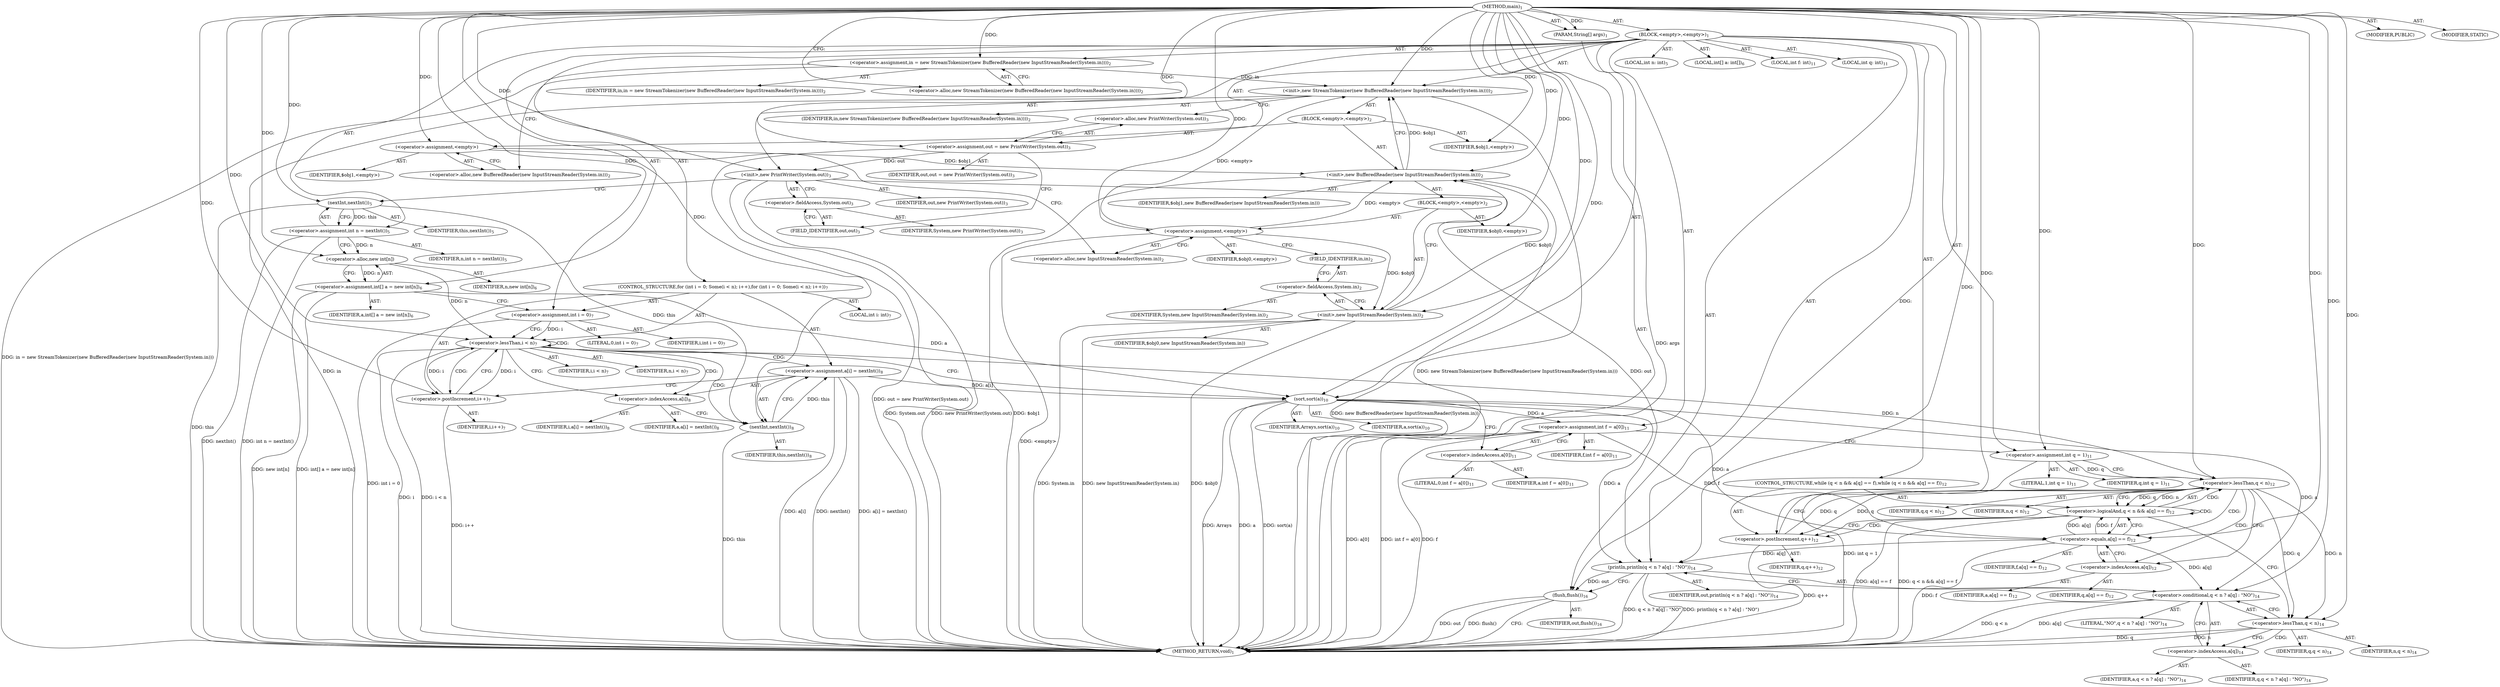 digraph "main" {  
"17" [label = <(METHOD,main)<SUB>1</SUB>> ]
"18" [label = <(PARAM,String[] args)<SUB>1</SUB>> ]
"19" [label = <(BLOCK,&lt;empty&gt;,&lt;empty&gt;)<SUB>1</SUB>> ]
"20" [label = <(&lt;operator&gt;.assignment,in = new StreamTokenizer(new BufferedReader(new InputStreamReader(System.in))))<SUB>2</SUB>> ]
"21" [label = <(IDENTIFIER,in,in = new StreamTokenizer(new BufferedReader(new InputStreamReader(System.in))))<SUB>2</SUB>> ]
"22" [label = <(&lt;operator&gt;.alloc,new StreamTokenizer(new BufferedReader(new InputStreamReader(System.in))))<SUB>2</SUB>> ]
"23" [label = <(&lt;init&gt;,new StreamTokenizer(new BufferedReader(new InputStreamReader(System.in))))<SUB>2</SUB>> ]
"24" [label = <(IDENTIFIER,in,new StreamTokenizer(new BufferedReader(new InputStreamReader(System.in))))<SUB>2</SUB>> ]
"25" [label = <(BLOCK,&lt;empty&gt;,&lt;empty&gt;)<SUB>2</SUB>> ]
"26" [label = <(&lt;operator&gt;.assignment,&lt;empty&gt;)> ]
"27" [label = <(IDENTIFIER,$obj1,&lt;empty&gt;)> ]
"28" [label = <(&lt;operator&gt;.alloc,new BufferedReader(new InputStreamReader(System.in)))<SUB>2</SUB>> ]
"29" [label = <(&lt;init&gt;,new BufferedReader(new InputStreamReader(System.in)))<SUB>2</SUB>> ]
"30" [label = <(IDENTIFIER,$obj1,new BufferedReader(new InputStreamReader(System.in)))> ]
"31" [label = <(BLOCK,&lt;empty&gt;,&lt;empty&gt;)<SUB>2</SUB>> ]
"32" [label = <(&lt;operator&gt;.assignment,&lt;empty&gt;)> ]
"33" [label = <(IDENTIFIER,$obj0,&lt;empty&gt;)> ]
"34" [label = <(&lt;operator&gt;.alloc,new InputStreamReader(System.in))<SUB>2</SUB>> ]
"35" [label = <(&lt;init&gt;,new InputStreamReader(System.in))<SUB>2</SUB>> ]
"36" [label = <(IDENTIFIER,$obj0,new InputStreamReader(System.in))> ]
"37" [label = <(&lt;operator&gt;.fieldAccess,System.in)<SUB>2</SUB>> ]
"38" [label = <(IDENTIFIER,System,new InputStreamReader(System.in))<SUB>2</SUB>> ]
"39" [label = <(FIELD_IDENTIFIER,in,in)<SUB>2</SUB>> ]
"40" [label = <(IDENTIFIER,$obj0,&lt;empty&gt;)> ]
"41" [label = <(IDENTIFIER,$obj1,&lt;empty&gt;)> ]
"42" [label = <(&lt;operator&gt;.assignment,out = new PrintWriter(System.out))<SUB>3</SUB>> ]
"43" [label = <(IDENTIFIER,out,out = new PrintWriter(System.out))<SUB>3</SUB>> ]
"44" [label = <(&lt;operator&gt;.alloc,new PrintWriter(System.out))<SUB>3</SUB>> ]
"45" [label = <(&lt;init&gt;,new PrintWriter(System.out))<SUB>3</SUB>> ]
"46" [label = <(IDENTIFIER,out,new PrintWriter(System.out))<SUB>3</SUB>> ]
"47" [label = <(&lt;operator&gt;.fieldAccess,System.out)<SUB>3</SUB>> ]
"48" [label = <(IDENTIFIER,System,new PrintWriter(System.out))<SUB>3</SUB>> ]
"49" [label = <(FIELD_IDENTIFIER,out,out)<SUB>3</SUB>> ]
"50" [label = <(LOCAL,int n: int)<SUB>5</SUB>> ]
"51" [label = <(&lt;operator&gt;.assignment,int n = nextInt())<SUB>5</SUB>> ]
"52" [label = <(IDENTIFIER,n,int n = nextInt())<SUB>5</SUB>> ]
"53" [label = <(nextInt,nextInt())<SUB>5</SUB>> ]
"54" [label = <(IDENTIFIER,this,nextInt())<SUB>5</SUB>> ]
"55" [label = <(LOCAL,int[] a: int[])<SUB>6</SUB>> ]
"56" [label = <(&lt;operator&gt;.assignment,int[] a = new int[n])<SUB>6</SUB>> ]
"57" [label = <(IDENTIFIER,a,int[] a = new int[n])<SUB>6</SUB>> ]
"58" [label = <(&lt;operator&gt;.alloc,new int[n])> ]
"59" [label = <(IDENTIFIER,n,new int[n])<SUB>6</SUB>> ]
"60" [label = <(CONTROL_STRUCTURE,for (int i = 0; Some(i &lt; n); i++),for (int i = 0; Some(i &lt; n); i++))<SUB>7</SUB>> ]
"61" [label = <(LOCAL,int i: int)<SUB>7</SUB>> ]
"62" [label = <(&lt;operator&gt;.assignment,int i = 0)<SUB>7</SUB>> ]
"63" [label = <(IDENTIFIER,i,int i = 0)<SUB>7</SUB>> ]
"64" [label = <(LITERAL,0,int i = 0)<SUB>7</SUB>> ]
"65" [label = <(&lt;operator&gt;.lessThan,i &lt; n)<SUB>7</SUB>> ]
"66" [label = <(IDENTIFIER,i,i &lt; n)<SUB>7</SUB>> ]
"67" [label = <(IDENTIFIER,n,i &lt; n)<SUB>7</SUB>> ]
"68" [label = <(&lt;operator&gt;.postIncrement,i++)<SUB>7</SUB>> ]
"69" [label = <(IDENTIFIER,i,i++)<SUB>7</SUB>> ]
"70" [label = <(&lt;operator&gt;.assignment,a[i] = nextInt())<SUB>8</SUB>> ]
"71" [label = <(&lt;operator&gt;.indexAccess,a[i])<SUB>8</SUB>> ]
"72" [label = <(IDENTIFIER,a,a[i] = nextInt())<SUB>8</SUB>> ]
"73" [label = <(IDENTIFIER,i,a[i] = nextInt())<SUB>8</SUB>> ]
"74" [label = <(nextInt,nextInt())<SUB>8</SUB>> ]
"75" [label = <(IDENTIFIER,this,nextInt())<SUB>8</SUB>> ]
"76" [label = <(sort,sort(a))<SUB>10</SUB>> ]
"77" [label = <(IDENTIFIER,Arrays,sort(a))<SUB>10</SUB>> ]
"78" [label = <(IDENTIFIER,a,sort(a))<SUB>10</SUB>> ]
"79" [label = <(LOCAL,int f: int)<SUB>11</SUB>> ]
"80" [label = <(LOCAL,int q: int)<SUB>11</SUB>> ]
"81" [label = <(&lt;operator&gt;.assignment,int f = a[0])<SUB>11</SUB>> ]
"82" [label = <(IDENTIFIER,f,int f = a[0])<SUB>11</SUB>> ]
"83" [label = <(&lt;operator&gt;.indexAccess,a[0])<SUB>11</SUB>> ]
"84" [label = <(IDENTIFIER,a,int f = a[0])<SUB>11</SUB>> ]
"85" [label = <(LITERAL,0,int f = a[0])<SUB>11</SUB>> ]
"86" [label = <(&lt;operator&gt;.assignment,int q = 1)<SUB>11</SUB>> ]
"87" [label = <(IDENTIFIER,q,int q = 1)<SUB>11</SUB>> ]
"88" [label = <(LITERAL,1,int q = 1)<SUB>11</SUB>> ]
"89" [label = <(CONTROL_STRUCTURE,while (q &lt; n &amp;&amp; a[q] == f),while (q &lt; n &amp;&amp; a[q] == f))<SUB>12</SUB>> ]
"90" [label = <(&lt;operator&gt;.logicalAnd,q &lt; n &amp;&amp; a[q] == f)<SUB>12</SUB>> ]
"91" [label = <(&lt;operator&gt;.lessThan,q &lt; n)<SUB>12</SUB>> ]
"92" [label = <(IDENTIFIER,q,q &lt; n)<SUB>12</SUB>> ]
"93" [label = <(IDENTIFIER,n,q &lt; n)<SUB>12</SUB>> ]
"94" [label = <(&lt;operator&gt;.equals,a[q] == f)<SUB>12</SUB>> ]
"95" [label = <(&lt;operator&gt;.indexAccess,a[q])<SUB>12</SUB>> ]
"96" [label = <(IDENTIFIER,a,a[q] == f)<SUB>12</SUB>> ]
"97" [label = <(IDENTIFIER,q,a[q] == f)<SUB>12</SUB>> ]
"98" [label = <(IDENTIFIER,f,a[q] == f)<SUB>12</SUB>> ]
"99" [label = <(&lt;operator&gt;.postIncrement,q++)<SUB>12</SUB>> ]
"100" [label = <(IDENTIFIER,q,q++)<SUB>12</SUB>> ]
"101" [label = <(println,println(q &lt; n ? a[q] : &quot;NO&quot;))<SUB>14</SUB>> ]
"102" [label = <(IDENTIFIER,out,println(q &lt; n ? a[q] : &quot;NO&quot;))<SUB>14</SUB>> ]
"103" [label = <(&lt;operator&gt;.conditional,q &lt; n ? a[q] : &quot;NO&quot;)<SUB>14</SUB>> ]
"104" [label = <(&lt;operator&gt;.lessThan,q &lt; n)<SUB>14</SUB>> ]
"105" [label = <(IDENTIFIER,q,q &lt; n)<SUB>14</SUB>> ]
"106" [label = <(IDENTIFIER,n,q &lt; n)<SUB>14</SUB>> ]
"107" [label = <(&lt;operator&gt;.indexAccess,a[q])<SUB>14</SUB>> ]
"108" [label = <(IDENTIFIER,a,q &lt; n ? a[q] : &quot;NO&quot;)<SUB>14</SUB>> ]
"109" [label = <(IDENTIFIER,q,q &lt; n ? a[q] : &quot;NO&quot;)<SUB>14</SUB>> ]
"110" [label = <(LITERAL,&quot;NO&quot;,q &lt; n ? a[q] : &quot;NO&quot;)<SUB>14</SUB>> ]
"111" [label = <(flush,flush())<SUB>16</SUB>> ]
"112" [label = <(IDENTIFIER,out,flush())<SUB>16</SUB>> ]
"113" [label = <(MODIFIER,PUBLIC)> ]
"114" [label = <(MODIFIER,STATIC)> ]
"115" [label = <(METHOD_RETURN,void)<SUB>1</SUB>> ]
  "17" -> "18"  [ label = "AST: "] 
  "17" -> "19"  [ label = "AST: "] 
  "17" -> "113"  [ label = "AST: "] 
  "17" -> "114"  [ label = "AST: "] 
  "17" -> "115"  [ label = "AST: "] 
  "19" -> "20"  [ label = "AST: "] 
  "19" -> "23"  [ label = "AST: "] 
  "19" -> "42"  [ label = "AST: "] 
  "19" -> "45"  [ label = "AST: "] 
  "19" -> "50"  [ label = "AST: "] 
  "19" -> "51"  [ label = "AST: "] 
  "19" -> "55"  [ label = "AST: "] 
  "19" -> "56"  [ label = "AST: "] 
  "19" -> "60"  [ label = "AST: "] 
  "19" -> "76"  [ label = "AST: "] 
  "19" -> "79"  [ label = "AST: "] 
  "19" -> "80"  [ label = "AST: "] 
  "19" -> "81"  [ label = "AST: "] 
  "19" -> "86"  [ label = "AST: "] 
  "19" -> "89"  [ label = "AST: "] 
  "19" -> "101"  [ label = "AST: "] 
  "19" -> "111"  [ label = "AST: "] 
  "20" -> "21"  [ label = "AST: "] 
  "20" -> "22"  [ label = "AST: "] 
  "23" -> "24"  [ label = "AST: "] 
  "23" -> "25"  [ label = "AST: "] 
  "25" -> "26"  [ label = "AST: "] 
  "25" -> "29"  [ label = "AST: "] 
  "25" -> "41"  [ label = "AST: "] 
  "26" -> "27"  [ label = "AST: "] 
  "26" -> "28"  [ label = "AST: "] 
  "29" -> "30"  [ label = "AST: "] 
  "29" -> "31"  [ label = "AST: "] 
  "31" -> "32"  [ label = "AST: "] 
  "31" -> "35"  [ label = "AST: "] 
  "31" -> "40"  [ label = "AST: "] 
  "32" -> "33"  [ label = "AST: "] 
  "32" -> "34"  [ label = "AST: "] 
  "35" -> "36"  [ label = "AST: "] 
  "35" -> "37"  [ label = "AST: "] 
  "37" -> "38"  [ label = "AST: "] 
  "37" -> "39"  [ label = "AST: "] 
  "42" -> "43"  [ label = "AST: "] 
  "42" -> "44"  [ label = "AST: "] 
  "45" -> "46"  [ label = "AST: "] 
  "45" -> "47"  [ label = "AST: "] 
  "47" -> "48"  [ label = "AST: "] 
  "47" -> "49"  [ label = "AST: "] 
  "51" -> "52"  [ label = "AST: "] 
  "51" -> "53"  [ label = "AST: "] 
  "53" -> "54"  [ label = "AST: "] 
  "56" -> "57"  [ label = "AST: "] 
  "56" -> "58"  [ label = "AST: "] 
  "58" -> "59"  [ label = "AST: "] 
  "60" -> "61"  [ label = "AST: "] 
  "60" -> "62"  [ label = "AST: "] 
  "60" -> "65"  [ label = "AST: "] 
  "60" -> "68"  [ label = "AST: "] 
  "60" -> "70"  [ label = "AST: "] 
  "62" -> "63"  [ label = "AST: "] 
  "62" -> "64"  [ label = "AST: "] 
  "65" -> "66"  [ label = "AST: "] 
  "65" -> "67"  [ label = "AST: "] 
  "68" -> "69"  [ label = "AST: "] 
  "70" -> "71"  [ label = "AST: "] 
  "70" -> "74"  [ label = "AST: "] 
  "71" -> "72"  [ label = "AST: "] 
  "71" -> "73"  [ label = "AST: "] 
  "74" -> "75"  [ label = "AST: "] 
  "76" -> "77"  [ label = "AST: "] 
  "76" -> "78"  [ label = "AST: "] 
  "81" -> "82"  [ label = "AST: "] 
  "81" -> "83"  [ label = "AST: "] 
  "83" -> "84"  [ label = "AST: "] 
  "83" -> "85"  [ label = "AST: "] 
  "86" -> "87"  [ label = "AST: "] 
  "86" -> "88"  [ label = "AST: "] 
  "89" -> "90"  [ label = "AST: "] 
  "89" -> "99"  [ label = "AST: "] 
  "90" -> "91"  [ label = "AST: "] 
  "90" -> "94"  [ label = "AST: "] 
  "91" -> "92"  [ label = "AST: "] 
  "91" -> "93"  [ label = "AST: "] 
  "94" -> "95"  [ label = "AST: "] 
  "94" -> "98"  [ label = "AST: "] 
  "95" -> "96"  [ label = "AST: "] 
  "95" -> "97"  [ label = "AST: "] 
  "99" -> "100"  [ label = "AST: "] 
  "101" -> "102"  [ label = "AST: "] 
  "101" -> "103"  [ label = "AST: "] 
  "103" -> "104"  [ label = "AST: "] 
  "103" -> "107"  [ label = "AST: "] 
  "103" -> "110"  [ label = "AST: "] 
  "104" -> "105"  [ label = "AST: "] 
  "104" -> "106"  [ label = "AST: "] 
  "107" -> "108"  [ label = "AST: "] 
  "107" -> "109"  [ label = "AST: "] 
  "111" -> "112"  [ label = "AST: "] 
  "20" -> "28"  [ label = "CFG: "] 
  "23" -> "44"  [ label = "CFG: "] 
  "42" -> "49"  [ label = "CFG: "] 
  "45" -> "53"  [ label = "CFG: "] 
  "51" -> "58"  [ label = "CFG: "] 
  "56" -> "62"  [ label = "CFG: "] 
  "76" -> "83"  [ label = "CFG: "] 
  "81" -> "86"  [ label = "CFG: "] 
  "86" -> "91"  [ label = "CFG: "] 
  "101" -> "111"  [ label = "CFG: "] 
  "111" -> "115"  [ label = "CFG: "] 
  "22" -> "20"  [ label = "CFG: "] 
  "44" -> "42"  [ label = "CFG: "] 
  "47" -> "45"  [ label = "CFG: "] 
  "53" -> "51"  [ label = "CFG: "] 
  "58" -> "56"  [ label = "CFG: "] 
  "62" -> "65"  [ label = "CFG: "] 
  "65" -> "71"  [ label = "CFG: "] 
  "65" -> "76"  [ label = "CFG: "] 
  "68" -> "65"  [ label = "CFG: "] 
  "70" -> "68"  [ label = "CFG: "] 
  "83" -> "81"  [ label = "CFG: "] 
  "90" -> "99"  [ label = "CFG: "] 
  "90" -> "104"  [ label = "CFG: "] 
  "99" -> "91"  [ label = "CFG: "] 
  "103" -> "101"  [ label = "CFG: "] 
  "26" -> "34"  [ label = "CFG: "] 
  "29" -> "23"  [ label = "CFG: "] 
  "49" -> "47"  [ label = "CFG: "] 
  "71" -> "74"  [ label = "CFG: "] 
  "74" -> "70"  [ label = "CFG: "] 
  "91" -> "90"  [ label = "CFG: "] 
  "91" -> "95"  [ label = "CFG: "] 
  "94" -> "90"  [ label = "CFG: "] 
  "104" -> "107"  [ label = "CFG: "] 
  "104" -> "103"  [ label = "CFG: "] 
  "107" -> "103"  [ label = "CFG: "] 
  "28" -> "26"  [ label = "CFG: "] 
  "95" -> "94"  [ label = "CFG: "] 
  "32" -> "39"  [ label = "CFG: "] 
  "35" -> "29"  [ label = "CFG: "] 
  "34" -> "32"  [ label = "CFG: "] 
  "37" -> "35"  [ label = "CFG: "] 
  "39" -> "37"  [ label = "CFG: "] 
  "17" -> "22"  [ label = "CFG: "] 
  "18" -> "115"  [ label = "DDG: args"] 
  "20" -> "115"  [ label = "DDG: in = new StreamTokenizer(new BufferedReader(new InputStreamReader(System.in)))"] 
  "23" -> "115"  [ label = "DDG: in"] 
  "29" -> "115"  [ label = "DDG: $obj1"] 
  "32" -> "115"  [ label = "DDG: &lt;empty&gt;"] 
  "35" -> "115"  [ label = "DDG: $obj0"] 
  "35" -> "115"  [ label = "DDG: System.in"] 
  "35" -> "115"  [ label = "DDG: new InputStreamReader(System.in)"] 
  "29" -> "115"  [ label = "DDG: new BufferedReader(new InputStreamReader(System.in))"] 
  "23" -> "115"  [ label = "DDG: new StreamTokenizer(new BufferedReader(new InputStreamReader(System.in)))"] 
  "42" -> "115"  [ label = "DDG: out = new PrintWriter(System.out)"] 
  "45" -> "115"  [ label = "DDG: System.out"] 
  "45" -> "115"  [ label = "DDG: new PrintWriter(System.out)"] 
  "53" -> "115"  [ label = "DDG: this"] 
  "51" -> "115"  [ label = "DDG: nextInt()"] 
  "51" -> "115"  [ label = "DDG: int n = nextInt()"] 
  "56" -> "115"  [ label = "DDG: new int[n]"] 
  "56" -> "115"  [ label = "DDG: int[] a = new int[n]"] 
  "62" -> "115"  [ label = "DDG: int i = 0"] 
  "65" -> "115"  [ label = "DDG: i"] 
  "65" -> "115"  [ label = "DDG: i &lt; n"] 
  "76" -> "115"  [ label = "DDG: a"] 
  "76" -> "115"  [ label = "DDG: sort(a)"] 
  "81" -> "115"  [ label = "DDG: f"] 
  "81" -> "115"  [ label = "DDG: a[0]"] 
  "81" -> "115"  [ label = "DDG: int f = a[0]"] 
  "86" -> "115"  [ label = "DDG: int q = 1"] 
  "94" -> "115"  [ label = "DDG: f"] 
  "90" -> "115"  [ label = "DDG: a[q] == f"] 
  "90" -> "115"  [ label = "DDG: q &lt; n &amp;&amp; a[q] == f"] 
  "104" -> "115"  [ label = "DDG: q"] 
  "104" -> "115"  [ label = "DDG: n"] 
  "103" -> "115"  [ label = "DDG: q &lt; n"] 
  "103" -> "115"  [ label = "DDG: a[q]"] 
  "101" -> "115"  [ label = "DDG: q &lt; n ? a[q] : &quot;NO&quot;"] 
  "101" -> "115"  [ label = "DDG: println(q &lt; n ? a[q] : &quot;NO&quot;)"] 
  "111" -> "115"  [ label = "DDG: out"] 
  "111" -> "115"  [ label = "DDG: flush()"] 
  "99" -> "115"  [ label = "DDG: q++"] 
  "70" -> "115"  [ label = "DDG: a[i]"] 
  "74" -> "115"  [ label = "DDG: this"] 
  "70" -> "115"  [ label = "DDG: nextInt()"] 
  "70" -> "115"  [ label = "DDG: a[i] = nextInt()"] 
  "68" -> "115"  [ label = "DDG: i++"] 
  "76" -> "115"  [ label = "DDG: Arrays"] 
  "17" -> "18"  [ label = "DDG: "] 
  "17" -> "20"  [ label = "DDG: "] 
  "17" -> "42"  [ label = "DDG: "] 
  "53" -> "51"  [ label = "DDG: this"] 
  "58" -> "56"  [ label = "DDG: n"] 
  "76" -> "81"  [ label = "DDG: a"] 
  "17" -> "86"  [ label = "DDG: "] 
  "20" -> "23"  [ label = "DDG: in"] 
  "17" -> "23"  [ label = "DDG: "] 
  "32" -> "23"  [ label = "DDG: &lt;empty&gt;"] 
  "29" -> "23"  [ label = "DDG: $obj1"] 
  "42" -> "45"  [ label = "DDG: out"] 
  "17" -> "45"  [ label = "DDG: "] 
  "17" -> "62"  [ label = "DDG: "] 
  "74" -> "70"  [ label = "DDG: this"] 
  "17" -> "76"  [ label = "DDG: "] 
  "56" -> "76"  [ label = "DDG: a"] 
  "70" -> "76"  [ label = "DDG: a[i]"] 
  "45" -> "101"  [ label = "DDG: out"] 
  "17" -> "101"  [ label = "DDG: "] 
  "76" -> "101"  [ label = "DDG: a"] 
  "94" -> "101"  [ label = "DDG: a[q]"] 
  "101" -> "111"  [ label = "DDG: out"] 
  "17" -> "111"  [ label = "DDG: "] 
  "17" -> "26"  [ label = "DDG: "] 
  "17" -> "41"  [ label = "DDG: "] 
  "17" -> "53"  [ label = "DDG: "] 
  "51" -> "58"  [ label = "DDG: n"] 
  "17" -> "58"  [ label = "DDG: "] 
  "62" -> "65"  [ label = "DDG: i"] 
  "68" -> "65"  [ label = "DDG: i"] 
  "17" -> "65"  [ label = "DDG: "] 
  "58" -> "65"  [ label = "DDG: n"] 
  "65" -> "68"  [ label = "DDG: i"] 
  "17" -> "68"  [ label = "DDG: "] 
  "91" -> "90"  [ label = "DDG: q"] 
  "91" -> "90"  [ label = "DDG: n"] 
  "94" -> "90"  [ label = "DDG: a[q]"] 
  "94" -> "90"  [ label = "DDG: f"] 
  "91" -> "99"  [ label = "DDG: q"] 
  "17" -> "99"  [ label = "DDG: "] 
  "76" -> "103"  [ label = "DDG: a"] 
  "94" -> "103"  [ label = "DDG: a[q]"] 
  "17" -> "103"  [ label = "DDG: "] 
  "26" -> "29"  [ label = "DDG: $obj1"] 
  "17" -> "29"  [ label = "DDG: "] 
  "32" -> "29"  [ label = "DDG: &lt;empty&gt;"] 
  "35" -> "29"  [ label = "DDG: $obj0"] 
  "53" -> "74"  [ label = "DDG: this"] 
  "17" -> "74"  [ label = "DDG: "] 
  "86" -> "91"  [ label = "DDG: q"] 
  "99" -> "91"  [ label = "DDG: q"] 
  "17" -> "91"  [ label = "DDG: "] 
  "65" -> "91"  [ label = "DDG: n"] 
  "76" -> "94"  [ label = "DDG: a"] 
  "81" -> "94"  [ label = "DDG: f"] 
  "17" -> "94"  [ label = "DDG: "] 
  "91" -> "104"  [ label = "DDG: q"] 
  "17" -> "104"  [ label = "DDG: "] 
  "91" -> "104"  [ label = "DDG: n"] 
  "17" -> "32"  [ label = "DDG: "] 
  "17" -> "40"  [ label = "DDG: "] 
  "32" -> "35"  [ label = "DDG: $obj0"] 
  "17" -> "35"  [ label = "DDG: "] 
  "65" -> "68"  [ label = "CDG: "] 
  "65" -> "71"  [ label = "CDG: "] 
  "65" -> "70"  [ label = "CDG: "] 
  "65" -> "74"  [ label = "CDG: "] 
  "65" -> "65"  [ label = "CDG: "] 
  "90" -> "99"  [ label = "CDG: "] 
  "90" -> "91"  [ label = "CDG: "] 
  "90" -> "90"  [ label = "CDG: "] 
  "91" -> "94"  [ label = "CDG: "] 
  "91" -> "95"  [ label = "CDG: "] 
  "104" -> "107"  [ label = "CDG: "] 
}
